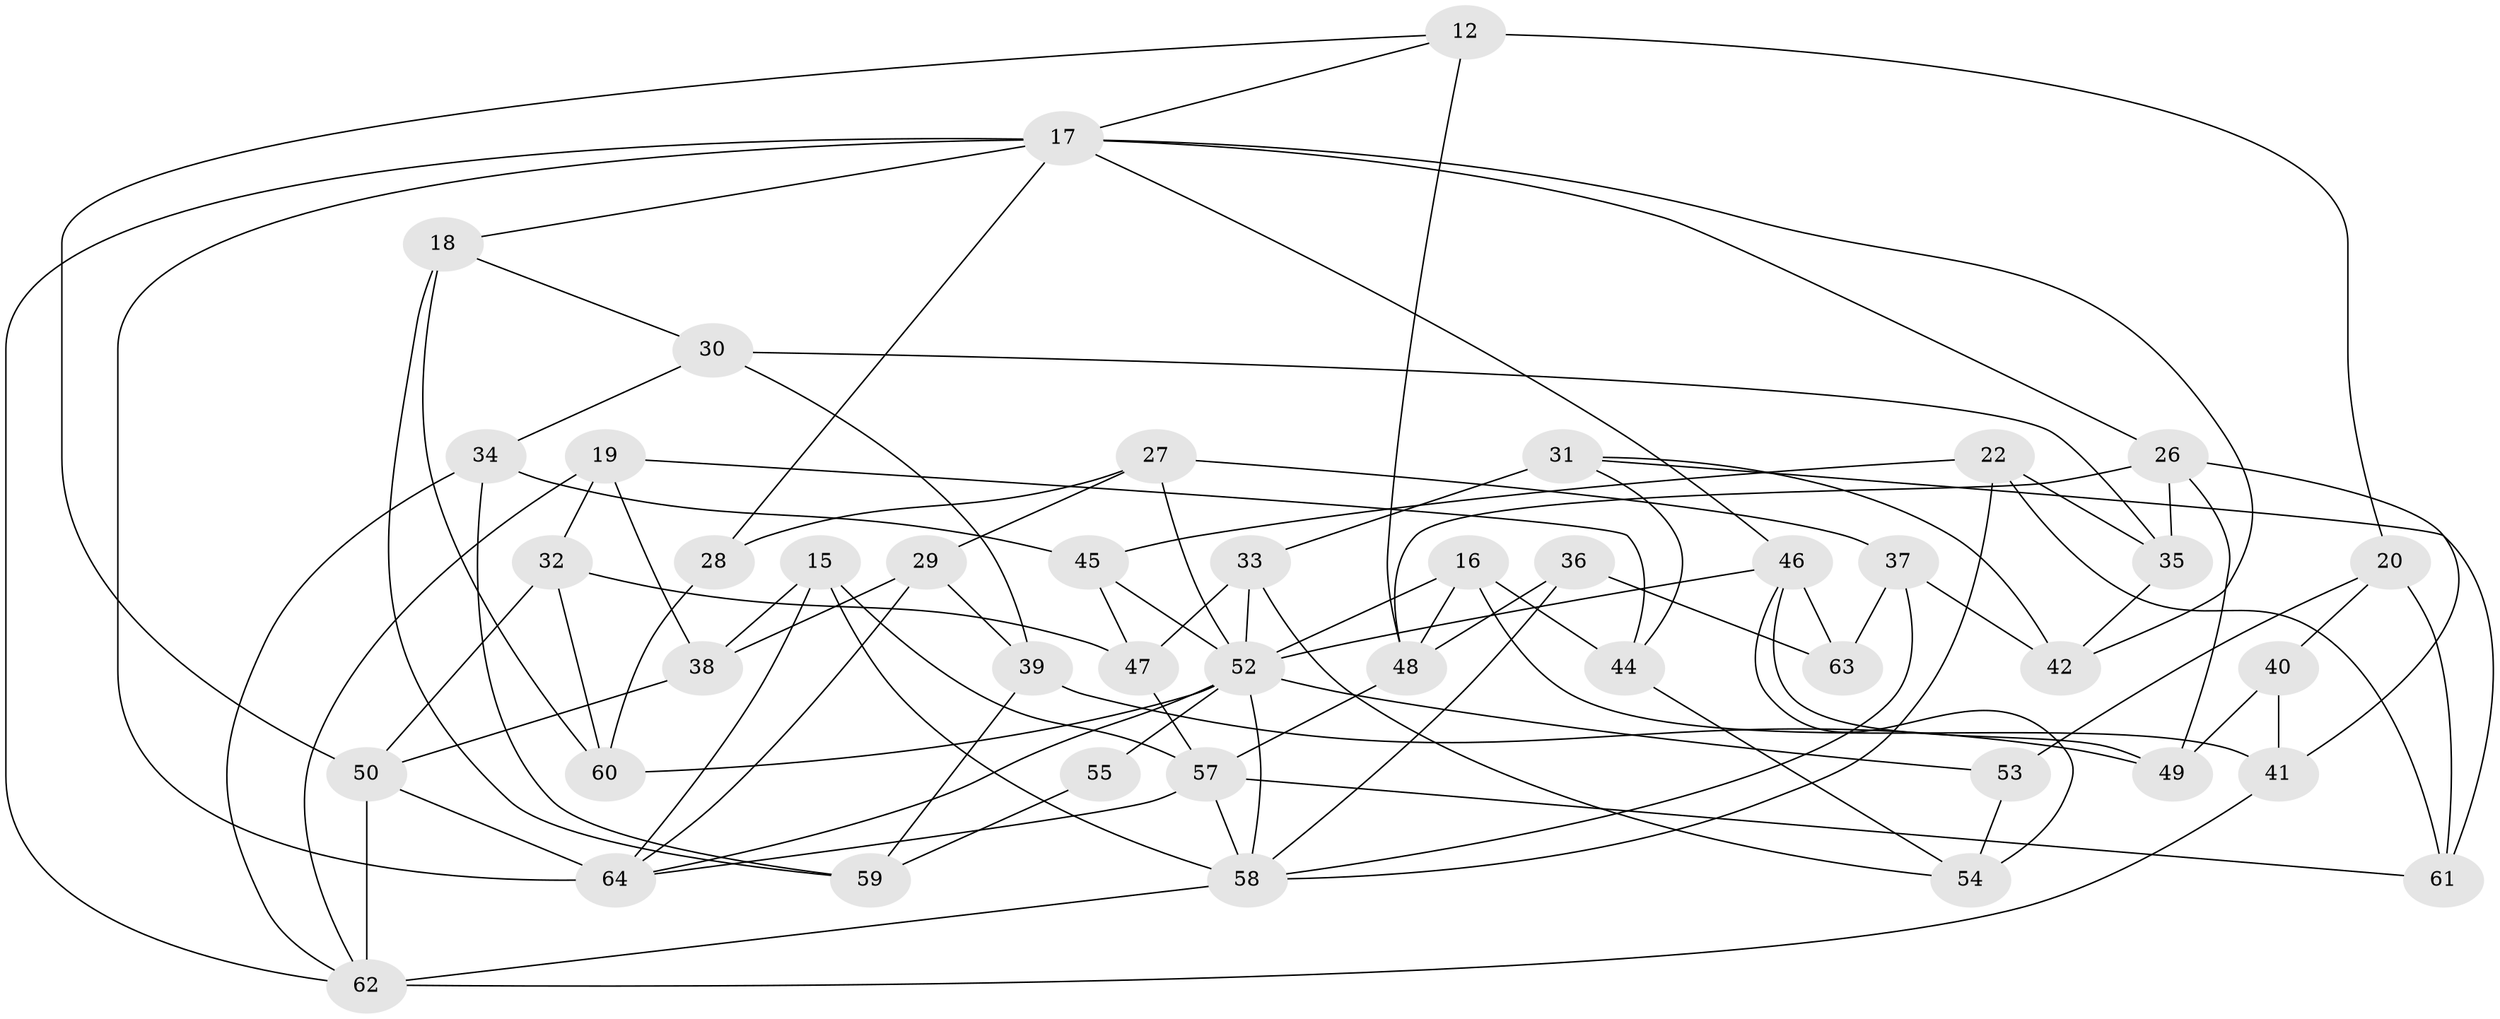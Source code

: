 // original degree distribution, {4: 1.0}
// Generated by graph-tools (version 1.1) at 2025/04/03/04/25 22:04:04]
// undirected, 44 vertices, 96 edges
graph export_dot {
graph [start="1"]
  node [color=gray90,style=filled];
  12;
  15;
  16;
  17 [super="+10+9"];
  18;
  19;
  20 [super="+11"];
  22;
  26 [super="+21"];
  27;
  28;
  29;
  30;
  31;
  32;
  33;
  34;
  35;
  36;
  37;
  38;
  39;
  40;
  41;
  42;
  44;
  45;
  46 [super="+2"];
  47;
  48 [super="+23"];
  49;
  50 [super="+7"];
  52 [super="+24+51"];
  53;
  54;
  55;
  57 [super="+14"];
  58 [super="+13+25"];
  59;
  60;
  61;
  62 [super="+56"];
  63;
  64 [super="+6+43"];
  12 -- 20;
  12 -- 48;
  12 -- 50;
  12 -- 17;
  15 -- 38;
  15 -- 64;
  15 -- 58;
  15 -- 57;
  16 -- 48;
  16 -- 41;
  16 -- 44;
  16 -- 52;
  17 -- 46;
  17 -- 18;
  17 -- 64 [weight=3];
  17 -- 28 [weight=2];
  17 -- 26 [weight=2];
  17 -- 42;
  17 -- 62;
  18 -- 30;
  18 -- 60;
  18 -- 59;
  19 -- 38;
  19 -- 32;
  19 -- 44;
  19 -- 62;
  20 -- 40 [weight=2];
  20 -- 61;
  20 -- 53 [weight=2];
  22 -- 61;
  22 -- 45;
  22 -- 35;
  22 -- 58;
  26 -- 49;
  26 -- 48;
  26 -- 35;
  26 -- 41;
  27 -- 29;
  27 -- 28;
  27 -- 37;
  27 -- 52;
  28 -- 60;
  29 -- 39;
  29 -- 38;
  29 -- 64;
  30 -- 39;
  30 -- 34;
  30 -- 35;
  31 -- 42;
  31 -- 61;
  31 -- 33;
  31 -- 44;
  32 -- 60;
  32 -- 47;
  32 -- 50;
  33 -- 47;
  33 -- 54;
  33 -- 52;
  34 -- 59;
  34 -- 45;
  34 -- 62;
  35 -- 42;
  36 -- 63;
  36 -- 48 [weight=2];
  36 -- 58;
  37 -- 42;
  37 -- 63;
  37 -- 58;
  38 -- 50;
  39 -- 49;
  39 -- 59;
  40 -- 41;
  40 -- 49;
  41 -- 62;
  44 -- 54;
  45 -- 47;
  45 -- 52;
  46 -- 63 [weight=2];
  46 -- 54;
  46 -- 49;
  46 -- 52;
  47 -- 57;
  48 -- 57;
  50 -- 62 [weight=2];
  50 -- 64;
  52 -- 55 [weight=3];
  52 -- 53;
  52 -- 58;
  52 -- 60;
  52 -- 64;
  53 -- 54;
  55 -- 59;
  57 -- 58;
  57 -- 64;
  57 -- 61;
  58 -- 62 [weight=2];
}
